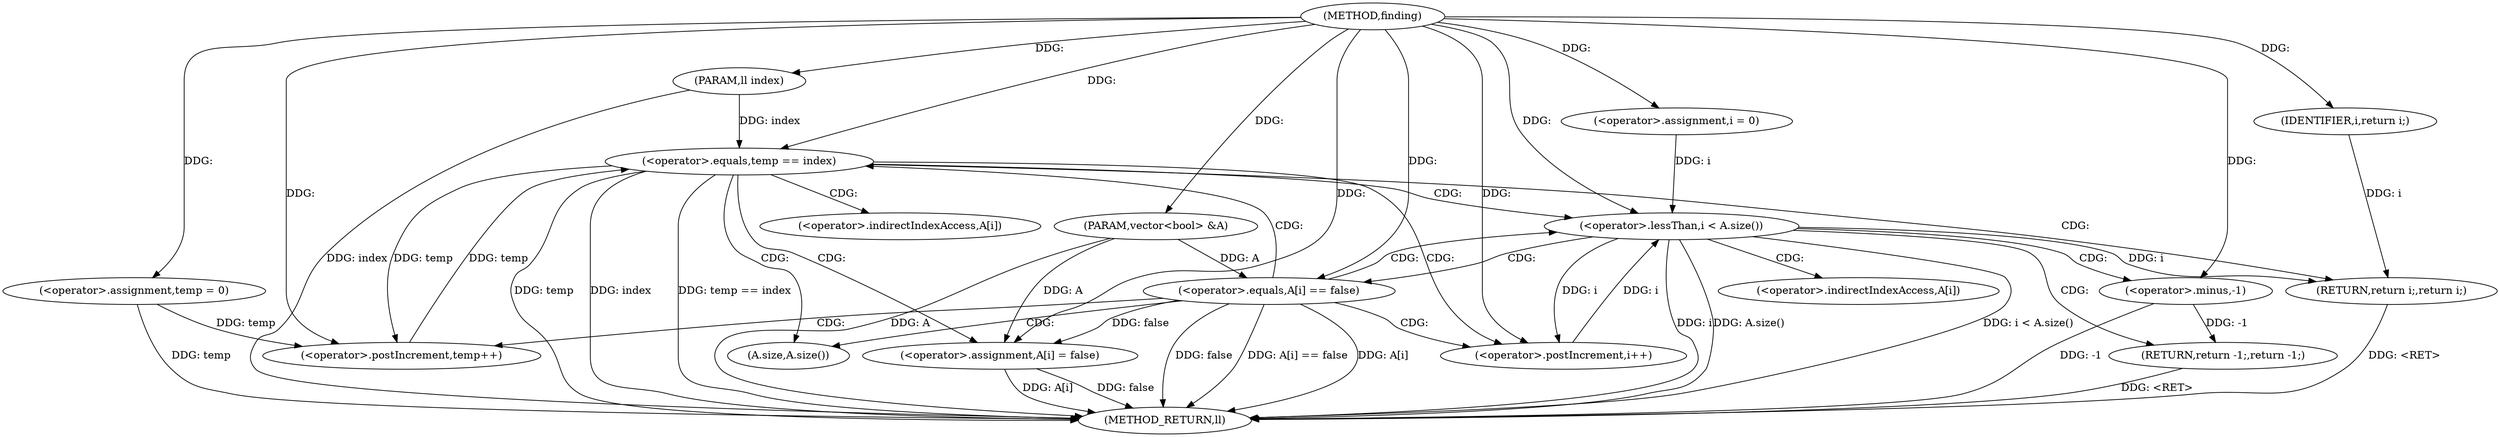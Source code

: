 digraph "finding" {  
"1000867" [label = "(METHOD,finding)" ]
"1000910" [label = "(METHOD_RETURN,ll)" ]
"1000868" [label = "(PARAM,ll index)" ]
"1000869" [label = "(PARAM,vector<bool> &A)" ]
"1000872" [label = "(<operator>.assignment,temp = 0)" ]
"1000907" [label = "(RETURN,return -1;,return -1;)" ]
"1000877" [label = "(<operator>.assignment,i = 0)" ]
"1000880" [label = "(<operator>.lessThan,i < A.size())" ]
"1000883" [label = "(<operator>.postIncrement,i++)" ]
"1000908" [label = "(<operator>.minus,-1)" ]
"1000893" [label = "(<operator>.postIncrement,temp++)" ]
"1000887" [label = "(<operator>.equals,A[i] == false)" ]
"1000896" [label = "(<operator>.equals,temp == index)" ]
"1000900" [label = "(<operator>.assignment,A[i] = false)" ]
"1000905" [label = "(RETURN,return i;,return i;)" ]
"1000906" [label = "(IDENTIFIER,i,return i;)" ]
"1000882" [label = "(A.size,A.size())" ]
"1000888" [label = "(<operator>.indirectIndexAccess,A[i])" ]
"1000901" [label = "(<operator>.indirectIndexAccess,A[i])" ]
  "1000907" -> "1000910"  [ label = "DDG: <RET>"] 
  "1000905" -> "1000910"  [ label = "DDG: <RET>"] 
  "1000868" -> "1000910"  [ label = "DDG: index"] 
  "1000869" -> "1000910"  [ label = "DDG: A"] 
  "1000872" -> "1000910"  [ label = "DDG: temp"] 
  "1000880" -> "1000910"  [ label = "DDG: i"] 
  "1000880" -> "1000910"  [ label = "DDG: A.size()"] 
  "1000880" -> "1000910"  [ label = "DDG: i < A.size()"] 
  "1000908" -> "1000910"  [ label = "DDG: -1"] 
  "1000887" -> "1000910"  [ label = "DDG: A[i]"] 
  "1000887" -> "1000910"  [ label = "DDG: false"] 
  "1000887" -> "1000910"  [ label = "DDG: A[i] == false"] 
  "1000896" -> "1000910"  [ label = "DDG: temp"] 
  "1000896" -> "1000910"  [ label = "DDG: index"] 
  "1000896" -> "1000910"  [ label = "DDG: temp == index"] 
  "1000900" -> "1000910"  [ label = "DDG: A[i]"] 
  "1000900" -> "1000910"  [ label = "DDG: false"] 
  "1000867" -> "1000868"  [ label = "DDG: "] 
  "1000867" -> "1000869"  [ label = "DDG: "] 
  "1000867" -> "1000872"  [ label = "DDG: "] 
  "1000908" -> "1000907"  [ label = "DDG: -1"] 
  "1000867" -> "1000877"  [ label = "DDG: "] 
  "1000877" -> "1000880"  [ label = "DDG: i"] 
  "1000883" -> "1000880"  [ label = "DDG: i"] 
  "1000867" -> "1000880"  [ label = "DDG: "] 
  "1000880" -> "1000883"  [ label = "DDG: i"] 
  "1000867" -> "1000883"  [ label = "DDG: "] 
  "1000867" -> "1000908"  [ label = "DDG: "] 
  "1000872" -> "1000893"  [ label = "DDG: temp"] 
  "1000896" -> "1000893"  [ label = "DDG: temp"] 
  "1000867" -> "1000893"  [ label = "DDG: "] 
  "1000869" -> "1000887"  [ label = "DDG: A"] 
  "1000867" -> "1000887"  [ label = "DDG: "] 
  "1000893" -> "1000896"  [ label = "DDG: temp"] 
  "1000867" -> "1000896"  [ label = "DDG: "] 
  "1000868" -> "1000896"  [ label = "DDG: index"] 
  "1000887" -> "1000900"  [ label = "DDG: false"] 
  "1000867" -> "1000900"  [ label = "DDG: "] 
  "1000906" -> "1000905"  [ label = "DDG: i"] 
  "1000880" -> "1000905"  [ label = "DDG: i"] 
  "1000869" -> "1000900"  [ label = "DDG: A"] 
  "1000867" -> "1000906"  [ label = "DDG: "] 
  "1000880" -> "1000888"  [ label = "CDG: "] 
  "1000880" -> "1000887"  [ label = "CDG: "] 
  "1000880" -> "1000908"  [ label = "CDG: "] 
  "1000880" -> "1000907"  [ label = "CDG: "] 
  "1000887" -> "1000882"  [ label = "CDG: "] 
  "1000887" -> "1000896"  [ label = "CDG: "] 
  "1000887" -> "1000880"  [ label = "CDG: "] 
  "1000887" -> "1000893"  [ label = "CDG: "] 
  "1000887" -> "1000883"  [ label = "CDG: "] 
  "1000896" -> "1000901"  [ label = "CDG: "] 
  "1000896" -> "1000882"  [ label = "CDG: "] 
  "1000896" -> "1000905"  [ label = "CDG: "] 
  "1000896" -> "1000880"  [ label = "CDG: "] 
  "1000896" -> "1000883"  [ label = "CDG: "] 
  "1000896" -> "1000900"  [ label = "CDG: "] 
}
